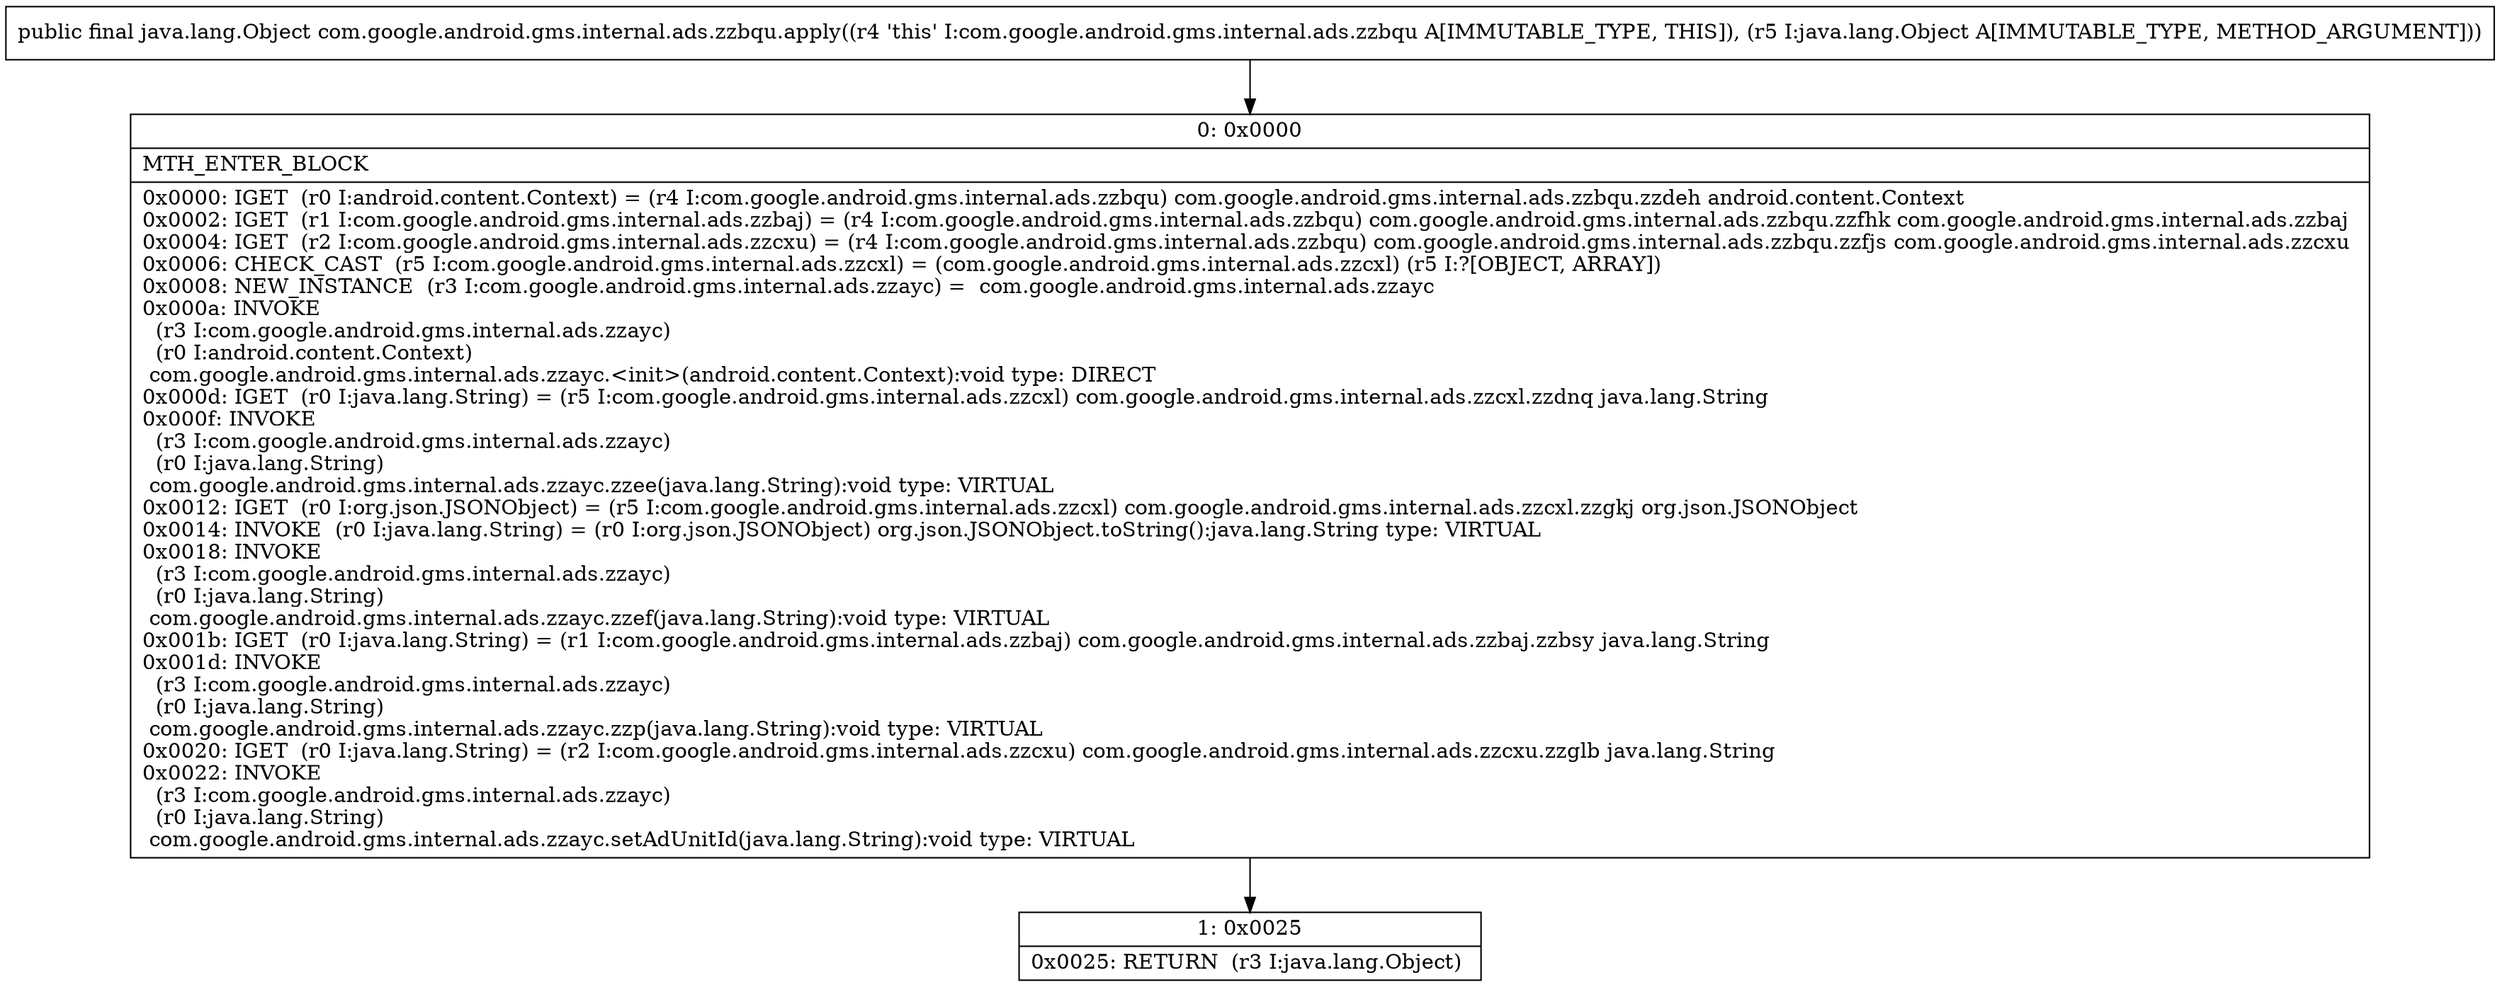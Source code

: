 digraph "CFG forcom.google.android.gms.internal.ads.zzbqu.apply(Ljava\/lang\/Object;)Ljava\/lang\/Object;" {
Node_0 [shape=record,label="{0\:\ 0x0000|MTH_ENTER_BLOCK\l|0x0000: IGET  (r0 I:android.content.Context) = (r4 I:com.google.android.gms.internal.ads.zzbqu) com.google.android.gms.internal.ads.zzbqu.zzdeh android.content.Context \l0x0002: IGET  (r1 I:com.google.android.gms.internal.ads.zzbaj) = (r4 I:com.google.android.gms.internal.ads.zzbqu) com.google.android.gms.internal.ads.zzbqu.zzfhk com.google.android.gms.internal.ads.zzbaj \l0x0004: IGET  (r2 I:com.google.android.gms.internal.ads.zzcxu) = (r4 I:com.google.android.gms.internal.ads.zzbqu) com.google.android.gms.internal.ads.zzbqu.zzfjs com.google.android.gms.internal.ads.zzcxu \l0x0006: CHECK_CAST  (r5 I:com.google.android.gms.internal.ads.zzcxl) = (com.google.android.gms.internal.ads.zzcxl) (r5 I:?[OBJECT, ARRAY]) \l0x0008: NEW_INSTANCE  (r3 I:com.google.android.gms.internal.ads.zzayc) =  com.google.android.gms.internal.ads.zzayc \l0x000a: INVOKE  \l  (r3 I:com.google.android.gms.internal.ads.zzayc)\l  (r0 I:android.content.Context)\l com.google.android.gms.internal.ads.zzayc.\<init\>(android.content.Context):void type: DIRECT \l0x000d: IGET  (r0 I:java.lang.String) = (r5 I:com.google.android.gms.internal.ads.zzcxl) com.google.android.gms.internal.ads.zzcxl.zzdnq java.lang.String \l0x000f: INVOKE  \l  (r3 I:com.google.android.gms.internal.ads.zzayc)\l  (r0 I:java.lang.String)\l com.google.android.gms.internal.ads.zzayc.zzee(java.lang.String):void type: VIRTUAL \l0x0012: IGET  (r0 I:org.json.JSONObject) = (r5 I:com.google.android.gms.internal.ads.zzcxl) com.google.android.gms.internal.ads.zzcxl.zzgkj org.json.JSONObject \l0x0014: INVOKE  (r0 I:java.lang.String) = (r0 I:org.json.JSONObject) org.json.JSONObject.toString():java.lang.String type: VIRTUAL \l0x0018: INVOKE  \l  (r3 I:com.google.android.gms.internal.ads.zzayc)\l  (r0 I:java.lang.String)\l com.google.android.gms.internal.ads.zzayc.zzef(java.lang.String):void type: VIRTUAL \l0x001b: IGET  (r0 I:java.lang.String) = (r1 I:com.google.android.gms.internal.ads.zzbaj) com.google.android.gms.internal.ads.zzbaj.zzbsy java.lang.String \l0x001d: INVOKE  \l  (r3 I:com.google.android.gms.internal.ads.zzayc)\l  (r0 I:java.lang.String)\l com.google.android.gms.internal.ads.zzayc.zzp(java.lang.String):void type: VIRTUAL \l0x0020: IGET  (r0 I:java.lang.String) = (r2 I:com.google.android.gms.internal.ads.zzcxu) com.google.android.gms.internal.ads.zzcxu.zzglb java.lang.String \l0x0022: INVOKE  \l  (r3 I:com.google.android.gms.internal.ads.zzayc)\l  (r0 I:java.lang.String)\l com.google.android.gms.internal.ads.zzayc.setAdUnitId(java.lang.String):void type: VIRTUAL \l}"];
Node_1 [shape=record,label="{1\:\ 0x0025|0x0025: RETURN  (r3 I:java.lang.Object) \l}"];
MethodNode[shape=record,label="{public final java.lang.Object com.google.android.gms.internal.ads.zzbqu.apply((r4 'this' I:com.google.android.gms.internal.ads.zzbqu A[IMMUTABLE_TYPE, THIS]), (r5 I:java.lang.Object A[IMMUTABLE_TYPE, METHOD_ARGUMENT])) }"];
MethodNode -> Node_0;
Node_0 -> Node_1;
}

